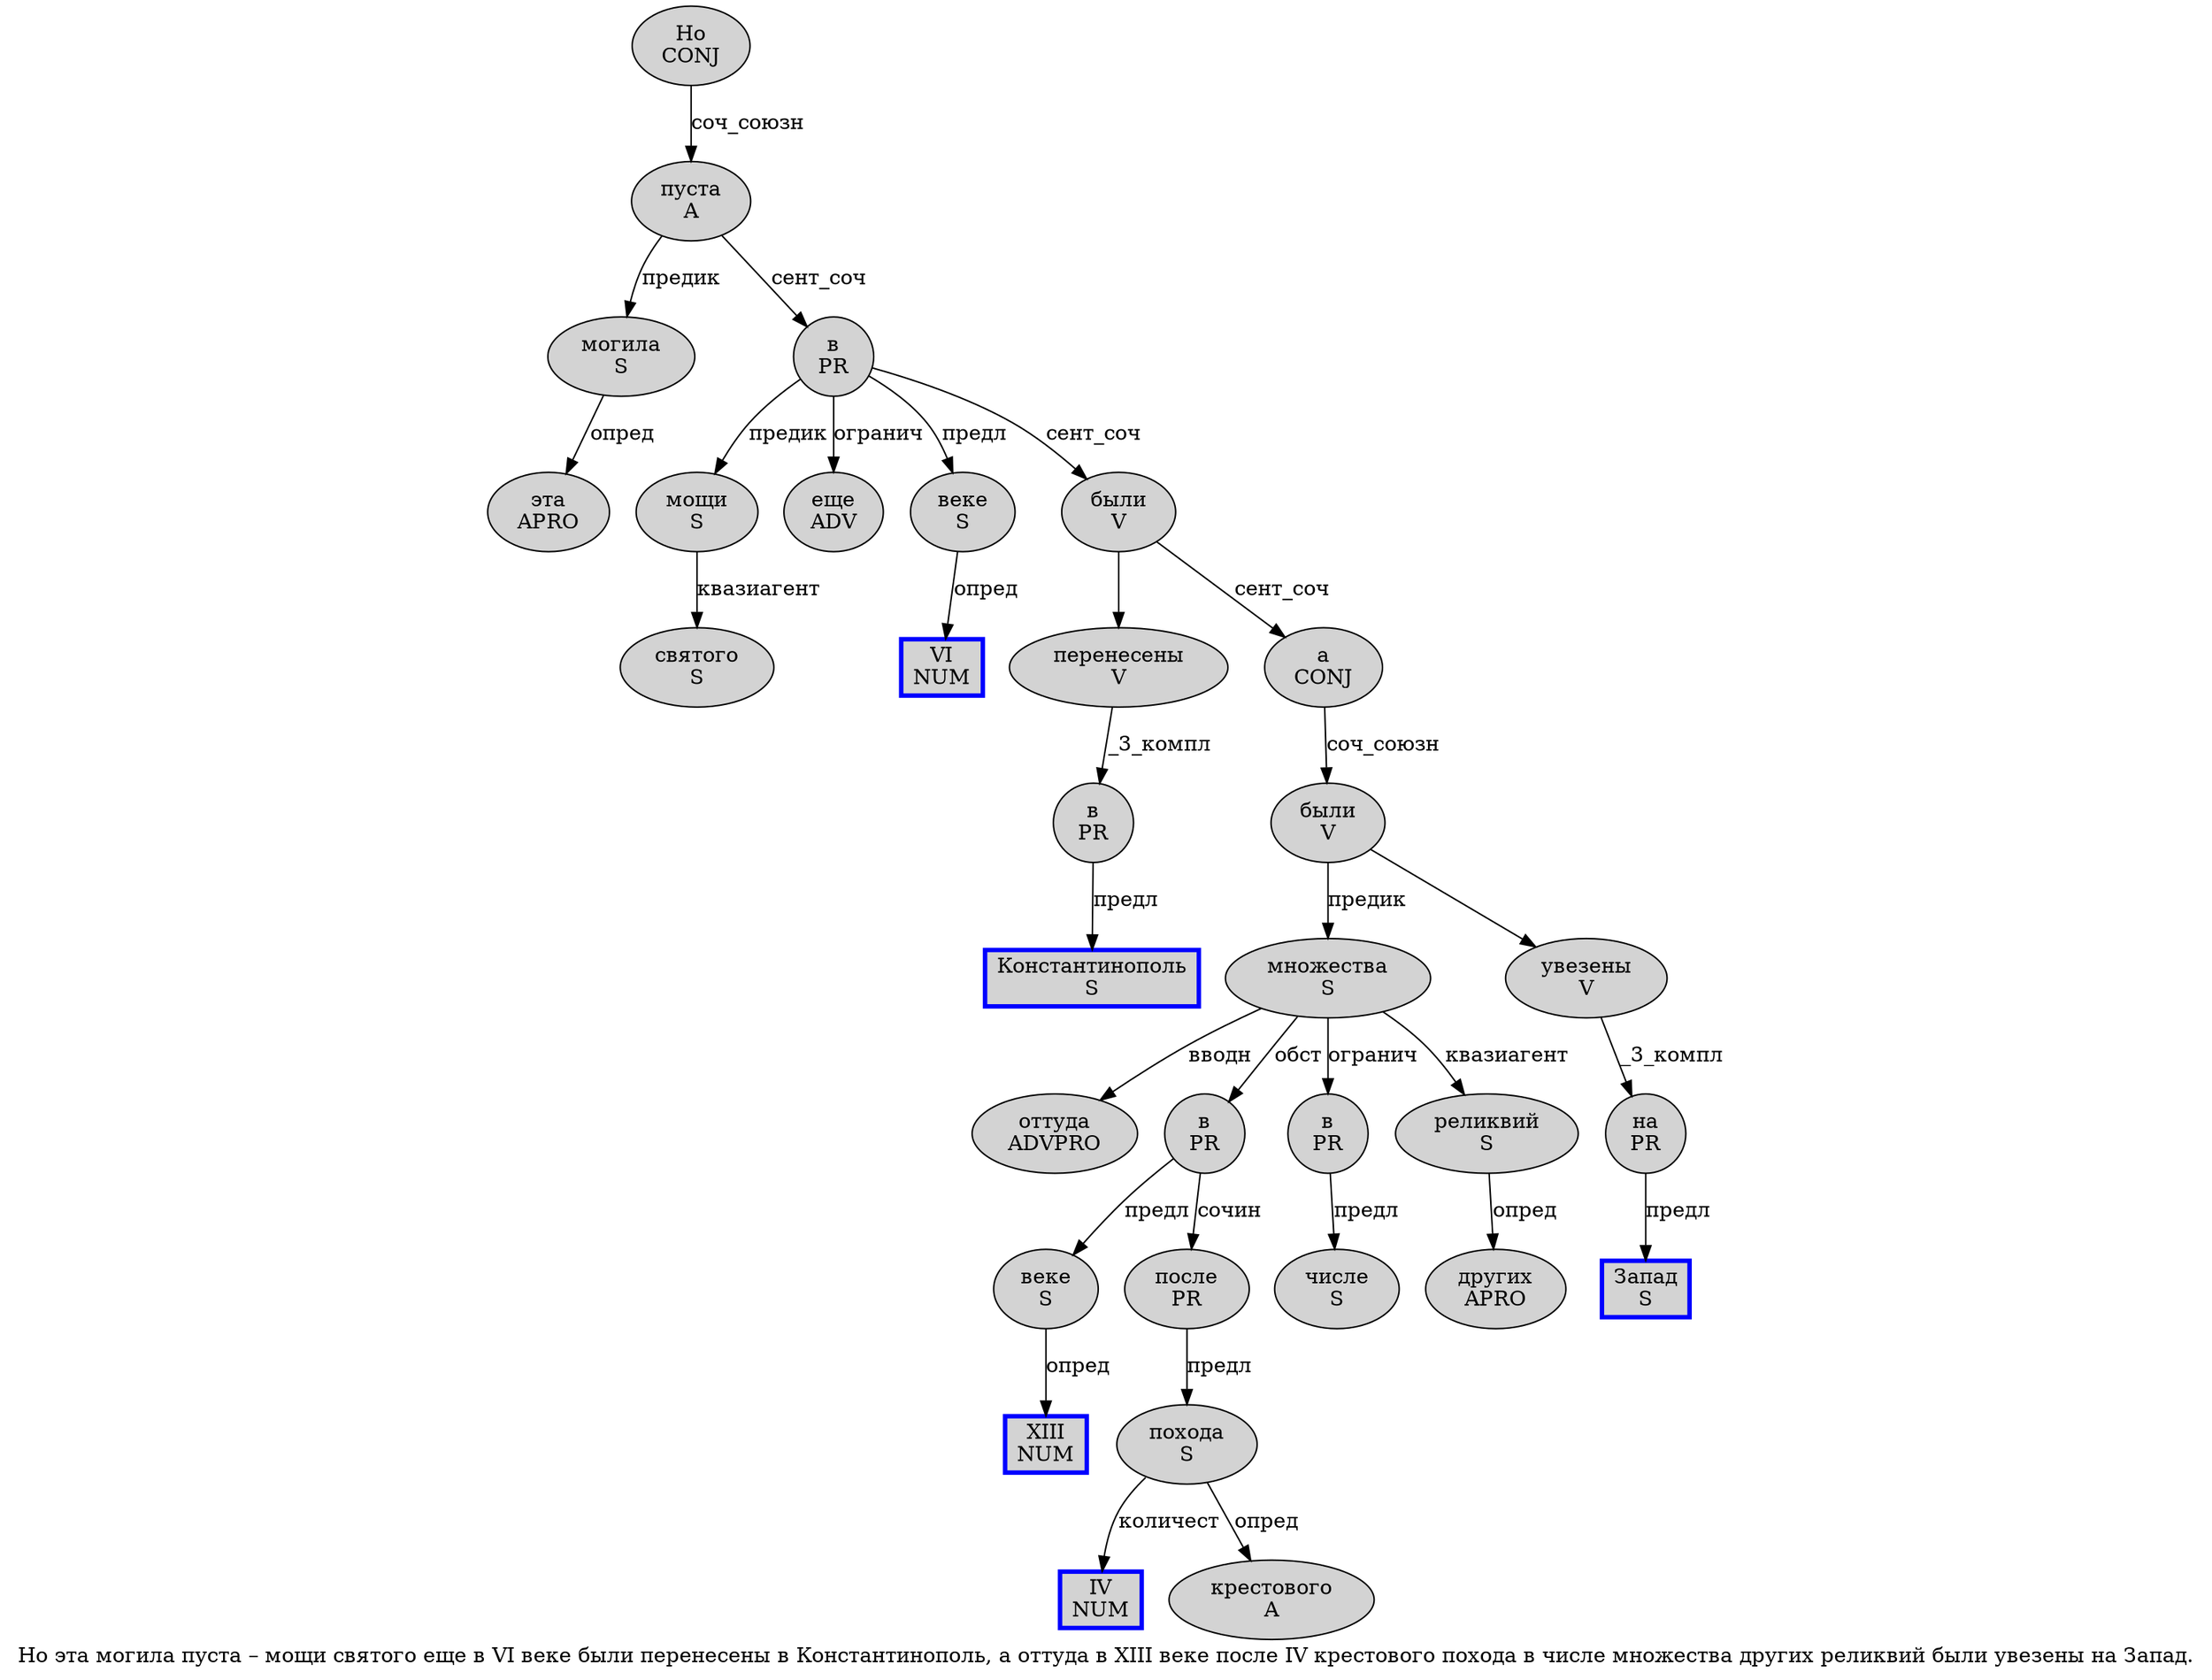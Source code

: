 digraph SENTENCE_575 {
	graph [label="Но эта могила пуста – мощи святого еще в VI веке были перенесены в Константинополь, а оттуда в XIII веке после IV крестового похода в числе множества других реликвий были увезены на Запад."]
	node [style=filled]
		0 [label="Но
CONJ" color="" fillcolor=lightgray penwidth=1 shape=ellipse]
		1 [label="эта
APRO" color="" fillcolor=lightgray penwidth=1 shape=ellipse]
		2 [label="могила
S" color="" fillcolor=lightgray penwidth=1 shape=ellipse]
		3 [label="пуста
A" color="" fillcolor=lightgray penwidth=1 shape=ellipse]
		5 [label="мощи
S" color="" fillcolor=lightgray penwidth=1 shape=ellipse]
		6 [label="святого
S" color="" fillcolor=lightgray penwidth=1 shape=ellipse]
		7 [label="еще
ADV" color="" fillcolor=lightgray penwidth=1 shape=ellipse]
		8 [label="в
PR" color="" fillcolor=lightgray penwidth=1 shape=ellipse]
		9 [label="VI
NUM" color=blue fillcolor=lightgray penwidth=3 shape=box]
		10 [label="веке
S" color="" fillcolor=lightgray penwidth=1 shape=ellipse]
		11 [label="были
V" color="" fillcolor=lightgray penwidth=1 shape=ellipse]
		12 [label="перенесены
V" color="" fillcolor=lightgray penwidth=1 shape=ellipse]
		13 [label="в
PR" color="" fillcolor=lightgray penwidth=1 shape=ellipse]
		14 [label="Константинополь
S" color=blue fillcolor=lightgray penwidth=3 shape=box]
		16 [label="а
CONJ" color="" fillcolor=lightgray penwidth=1 shape=ellipse]
		17 [label="оттуда
ADVPRO" color="" fillcolor=lightgray penwidth=1 shape=ellipse]
		18 [label="в
PR" color="" fillcolor=lightgray penwidth=1 shape=ellipse]
		19 [label="XIII
NUM" color=blue fillcolor=lightgray penwidth=3 shape=box]
		20 [label="веке
S" color="" fillcolor=lightgray penwidth=1 shape=ellipse]
		21 [label="после
PR" color="" fillcolor=lightgray penwidth=1 shape=ellipse]
		22 [label="IV
NUM" color=blue fillcolor=lightgray penwidth=3 shape=box]
		23 [label="крестового
A" color="" fillcolor=lightgray penwidth=1 shape=ellipse]
		24 [label="похода
S" color="" fillcolor=lightgray penwidth=1 shape=ellipse]
		25 [label="в
PR" color="" fillcolor=lightgray penwidth=1 shape=ellipse]
		26 [label="числе
S" color="" fillcolor=lightgray penwidth=1 shape=ellipse]
		27 [label="множества
S" color="" fillcolor=lightgray penwidth=1 shape=ellipse]
		28 [label="других
APRO" color="" fillcolor=lightgray penwidth=1 shape=ellipse]
		29 [label="реликвий
S" color="" fillcolor=lightgray penwidth=1 shape=ellipse]
		30 [label="были
V" color="" fillcolor=lightgray penwidth=1 shape=ellipse]
		31 [label="увезены
V" color="" fillcolor=lightgray penwidth=1 shape=ellipse]
		32 [label="на
PR" color="" fillcolor=lightgray penwidth=1 shape=ellipse]
		33 [label="Запад
S" color=blue fillcolor=lightgray penwidth=3 shape=box]
			27 -> 17 [label="вводн"]
			27 -> 18 [label="обст"]
			27 -> 25 [label="огранич"]
			27 -> 29 [label="квазиагент"]
			10 -> 9 [label="опред"]
			8 -> 5 [label="предик"]
			8 -> 7 [label="огранич"]
			8 -> 10 [label="предл"]
			8 -> 11 [label="сент_соч"]
			24 -> 22 [label="количест"]
			24 -> 23 [label="опред"]
			13 -> 14 [label="предл"]
			3 -> 2 [label="предик"]
			3 -> 8 [label="сент_соч"]
			25 -> 26 [label="предл"]
			11 -> 12
			11 -> 16 [label="сент_соч"]
			29 -> 28 [label="опред"]
			20 -> 19 [label="опред"]
			21 -> 24 [label="предл"]
			30 -> 27 [label="предик"]
			30 -> 31
			31 -> 32 [label="_3_компл"]
			18 -> 20 [label="предл"]
			18 -> 21 [label="сочин"]
			12 -> 13 [label="_3_компл"]
			5 -> 6 [label="квазиагент"]
			16 -> 30 [label="соч_союзн"]
			32 -> 33 [label="предл"]
			2 -> 1 [label="опред"]
			0 -> 3 [label="соч_союзн"]
}
